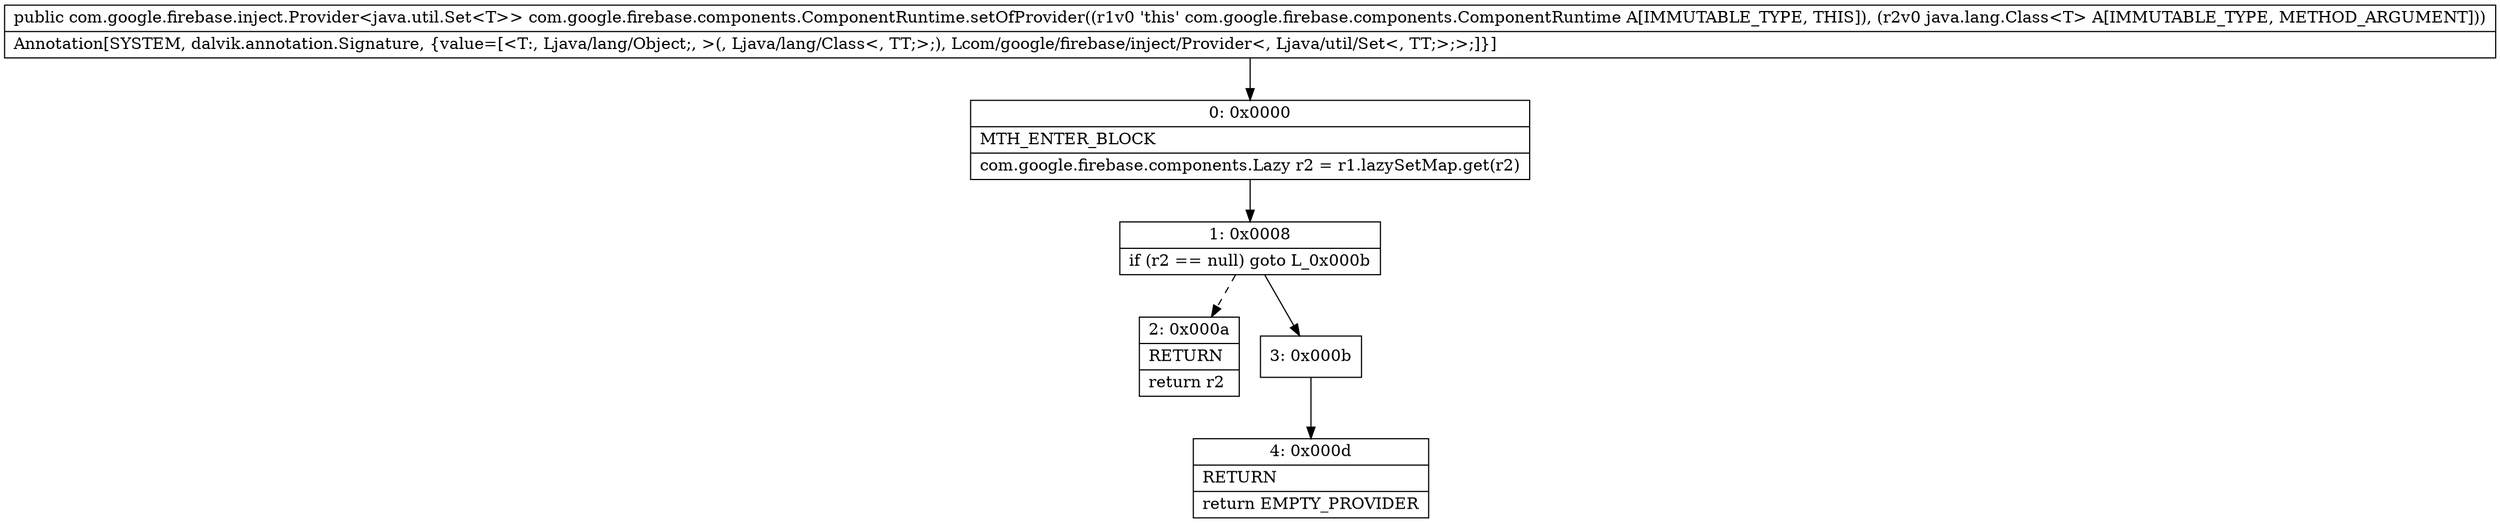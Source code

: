 digraph "CFG forcom.google.firebase.components.ComponentRuntime.setOfProvider(Ljava\/lang\/Class;)Lcom\/google\/firebase\/inject\/Provider;" {
Node_0 [shape=record,label="{0\:\ 0x0000|MTH_ENTER_BLOCK\l|com.google.firebase.components.Lazy r2 = r1.lazySetMap.get(r2)\l}"];
Node_1 [shape=record,label="{1\:\ 0x0008|if (r2 == null) goto L_0x000b\l}"];
Node_2 [shape=record,label="{2\:\ 0x000a|RETURN\l|return r2\l}"];
Node_3 [shape=record,label="{3\:\ 0x000b}"];
Node_4 [shape=record,label="{4\:\ 0x000d|RETURN\l|return EMPTY_PROVIDER\l}"];
MethodNode[shape=record,label="{public com.google.firebase.inject.Provider\<java.util.Set\<T\>\> com.google.firebase.components.ComponentRuntime.setOfProvider((r1v0 'this' com.google.firebase.components.ComponentRuntime A[IMMUTABLE_TYPE, THIS]), (r2v0 java.lang.Class\<T\> A[IMMUTABLE_TYPE, METHOD_ARGUMENT]))  | Annotation[SYSTEM, dalvik.annotation.Signature, \{value=[\<T:, Ljava\/lang\/Object;, \>(, Ljava\/lang\/Class\<, TT;\>;), Lcom\/google\/firebase\/inject\/Provider\<, Ljava\/util\/Set\<, TT;\>;\>;]\}]\l}"];
MethodNode -> Node_0;
Node_0 -> Node_1;
Node_1 -> Node_2[style=dashed];
Node_1 -> Node_3;
Node_3 -> Node_4;
}

